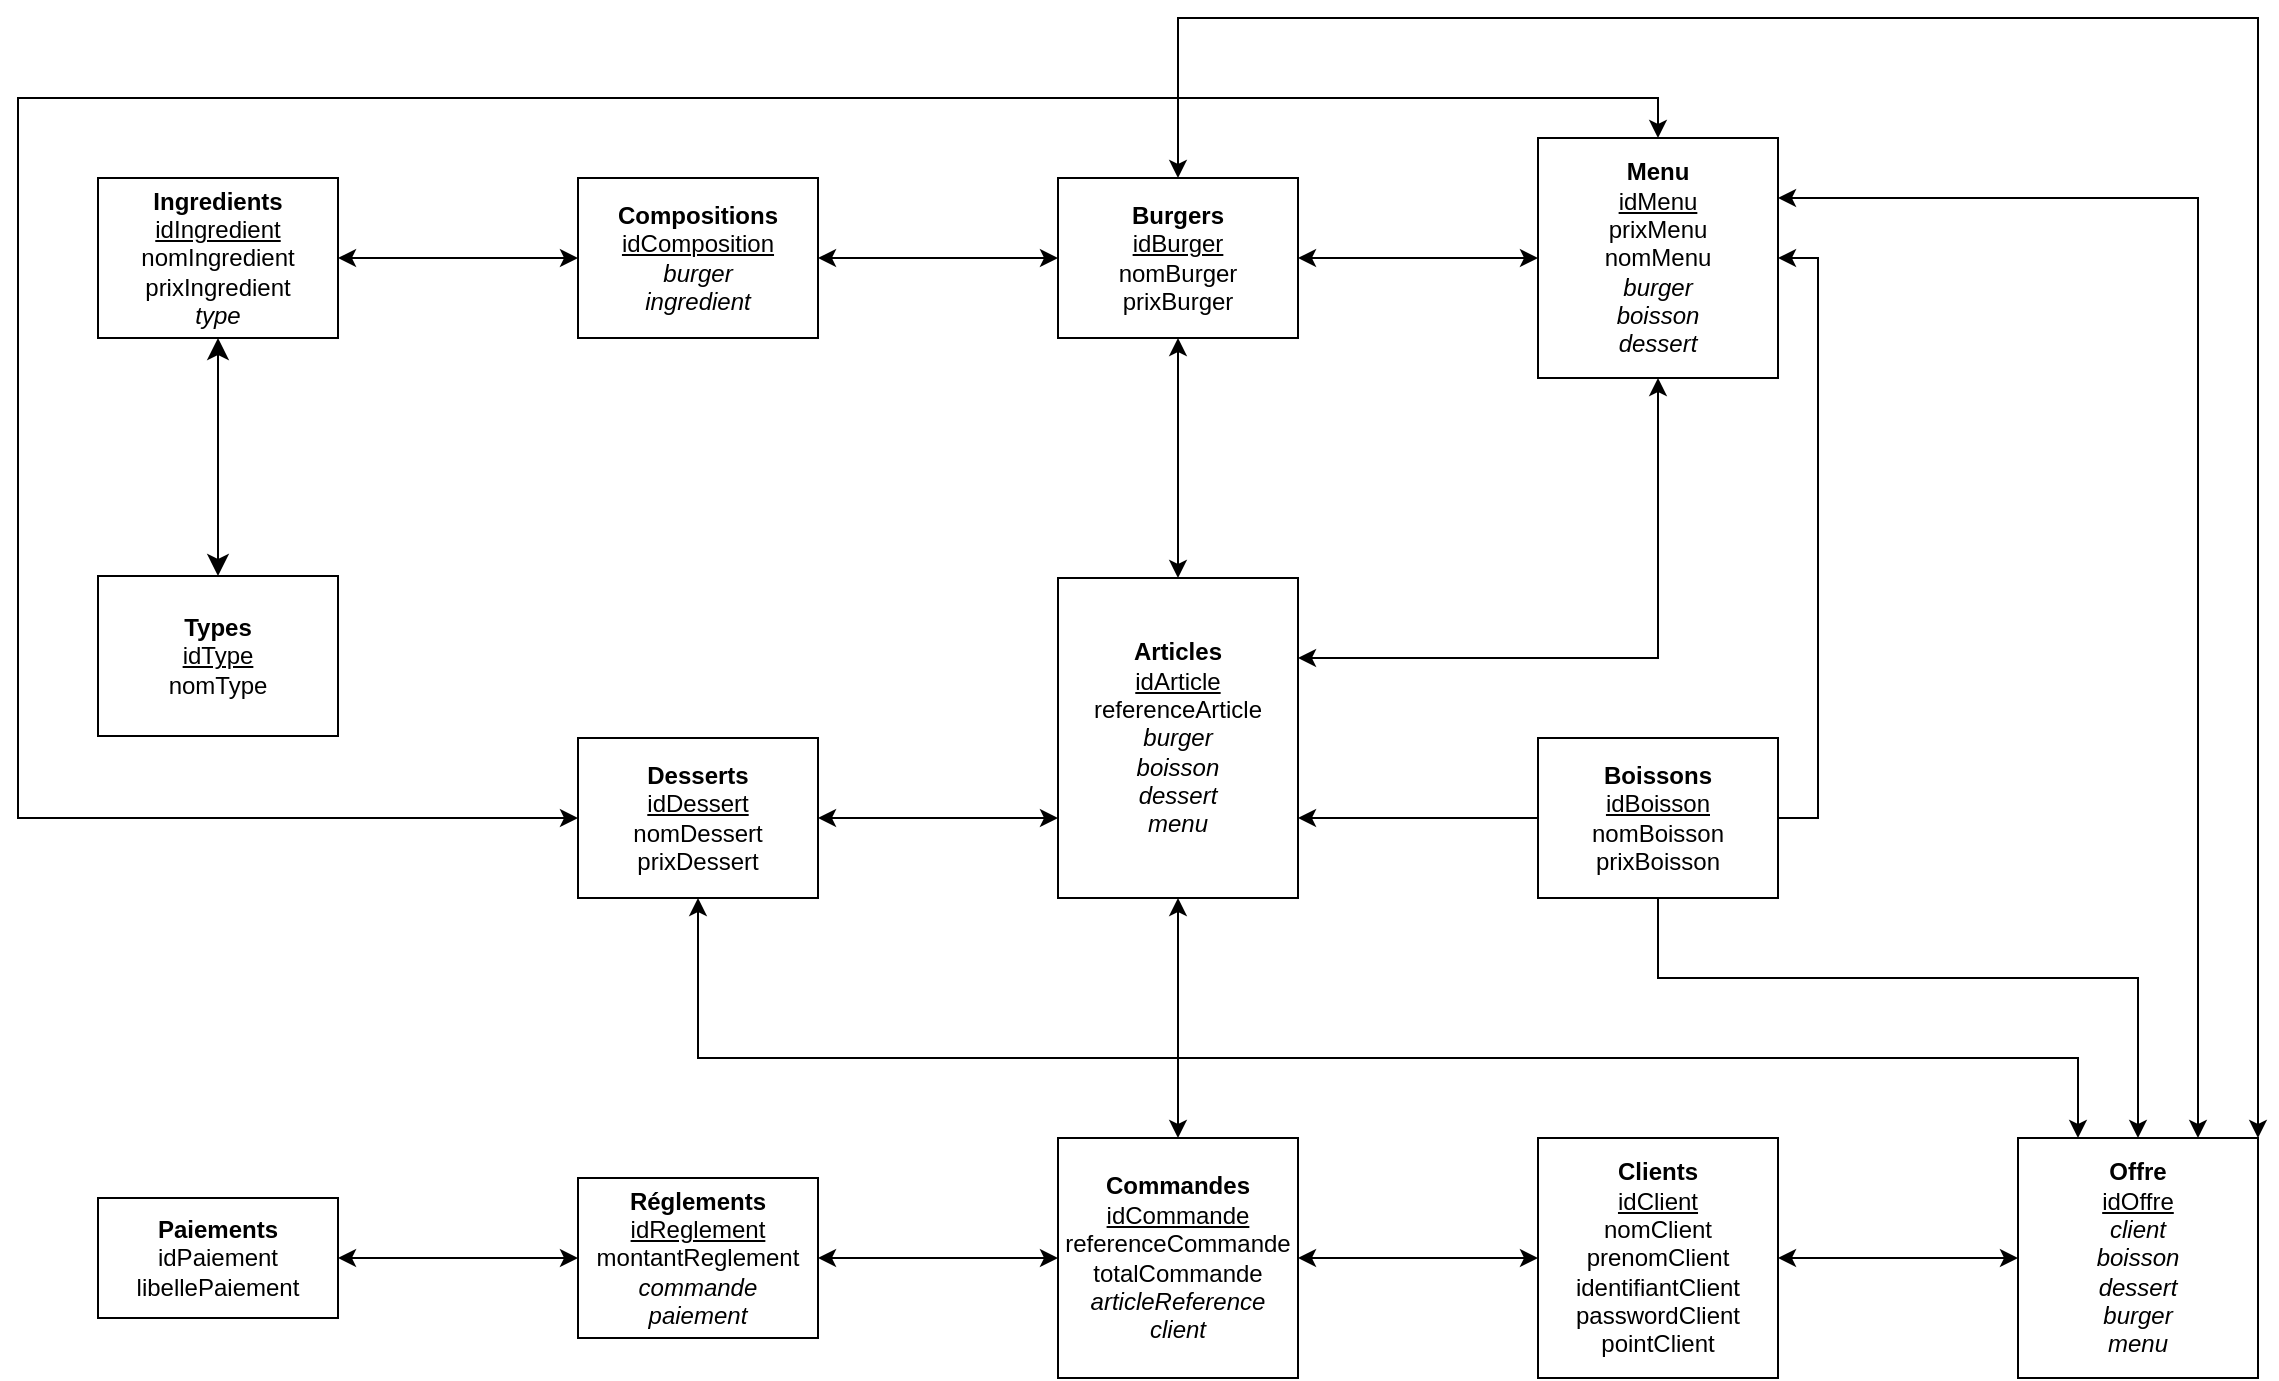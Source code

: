 <mxfile version="22.1.7" type="device">
  <diagram name="Page-1" id="87YEgN-E6SaS6-rmKW1a">
    <mxGraphModel dx="1345" dy="785" grid="1" gridSize="10" guides="1" tooltips="1" connect="1" arrows="1" fold="1" page="1" pageScale="1" pageWidth="1169" pageHeight="827" math="0" shadow="0">
      <root>
        <mxCell id="0" />
        <mxCell id="1" parent="0" />
        <mxCell id="rogAhWqYenKSIJ8CPqKl-28" style="edgeStyle=orthogonalEdgeStyle;rounded=0;orthogonalLoop=1;jettySize=auto;html=1;entryX=1;entryY=0.5;entryDx=0;entryDy=0;startArrow=classic;startFill=1;" edge="1" parent="1" source="rogAhWqYenKSIJ8CPqKl-2" target="rogAhWqYenKSIJ8CPqKl-24">
          <mxGeometry relative="1" as="geometry" />
        </mxCell>
        <mxCell id="rogAhWqYenKSIJ8CPqKl-2" value="&lt;b&gt;Clients&lt;/b&gt;&lt;br&gt;&lt;u&gt;idClient&lt;/u&gt;&lt;br&gt;nomClient&lt;br&gt;prenomClient&lt;br&gt;identifiantClient&lt;br&gt;passwordClient&lt;br&gt;pointClient" style="rounded=0;whiteSpace=wrap;html=1;" vertex="1" parent="1">
          <mxGeometry x="800" y="640" width="120" height="120" as="geometry" />
        </mxCell>
        <mxCell id="rogAhWqYenKSIJ8CPqKl-3" value="&lt;b&gt;Ingredients&lt;/b&gt;&lt;br&gt;&lt;u&gt;idIngredient&lt;/u&gt;&lt;br&gt;nomIngredient&lt;br&gt;prixIngredient&lt;br&gt;&lt;i&gt;type&lt;br&gt;&lt;/i&gt;" style="rounded=0;whiteSpace=wrap;html=1;" vertex="1" parent="1">
          <mxGeometry x="80" y="160" width="120" height="80" as="geometry" />
        </mxCell>
        <mxCell id="rogAhWqYenKSIJ8CPqKl-4" value="&lt;b&gt;Types&lt;br&gt;&lt;/b&gt;&lt;u&gt;idType&lt;br&gt;&lt;/u&gt;nomType" style="rounded=0;whiteSpace=wrap;html=1;" vertex="1" parent="1">
          <mxGeometry x="80" y="359" width="120" height="80" as="geometry" />
        </mxCell>
        <mxCell id="rogAhWqYenKSIJ8CPqKl-8" value="" style="edgeStyle=none;orthogonalLoop=1;jettySize=auto;html=1;endArrow=classic;startArrow=classic;endSize=8;startSize=8;rounded=0;exitX=0.5;exitY=1;exitDx=0;exitDy=0;entryX=0.5;entryY=0;entryDx=0;entryDy=0;" edge="1" parent="1" source="rogAhWqYenKSIJ8CPqKl-3" target="rogAhWqYenKSIJ8CPqKl-4">
          <mxGeometry width="100" relative="1" as="geometry">
            <mxPoint x="130" y="290" as="sourcePoint" />
            <mxPoint x="230" y="290" as="targetPoint" />
            <Array as="points" />
          </mxGeometry>
        </mxCell>
        <mxCell id="rogAhWqYenKSIJ8CPqKl-37" style="edgeStyle=orthogonalEdgeStyle;rounded=0;orthogonalLoop=1;jettySize=auto;html=1;entryX=1;entryY=0.25;entryDx=0;entryDy=0;exitX=0.5;exitY=1;exitDx=0;exitDy=0;startArrow=classic;startFill=1;" edge="1" parent="1" source="rogAhWqYenKSIJ8CPqKl-13" target="rogAhWqYenKSIJ8CPqKl-15">
          <mxGeometry relative="1" as="geometry" />
        </mxCell>
        <mxCell id="rogAhWqYenKSIJ8CPqKl-47" style="edgeStyle=orthogonalEdgeStyle;rounded=0;orthogonalLoop=1;jettySize=auto;html=1;entryX=0.75;entryY=0;entryDx=0;entryDy=0;exitX=1;exitY=0.25;exitDx=0;exitDy=0;startArrow=classic;startFill=1;" edge="1" parent="1" source="rogAhWqYenKSIJ8CPqKl-13" target="rogAhWqYenKSIJ8CPqKl-44">
          <mxGeometry relative="1" as="geometry" />
        </mxCell>
        <mxCell id="rogAhWqYenKSIJ8CPqKl-13" value="&lt;b&gt;Menu&lt;/b&gt;&lt;br&gt;&lt;u&gt;idMenu&lt;br&gt;&lt;/u&gt;prixMenu&lt;br&gt;nomMenu&lt;br&gt;&lt;i&gt;burger&lt;br&gt;boisson&lt;br&gt;dessert&lt;/i&gt;" style="rounded=0;whiteSpace=wrap;html=1;" vertex="1" parent="1">
          <mxGeometry x="800" y="140" width="120" height="120" as="geometry" />
        </mxCell>
        <mxCell id="rogAhWqYenKSIJ8CPqKl-26" style="edgeStyle=orthogonalEdgeStyle;rounded=0;orthogonalLoop=1;jettySize=auto;html=1;entryX=0.5;entryY=0;entryDx=0;entryDy=0;startArrow=classic;startFill=1;" edge="1" parent="1" source="rogAhWqYenKSIJ8CPqKl-15" target="rogAhWqYenKSIJ8CPqKl-24">
          <mxGeometry relative="1" as="geometry" />
        </mxCell>
        <mxCell id="rogAhWqYenKSIJ8CPqKl-15" value="&lt;b&gt;Articles&lt;/b&gt;&lt;br&gt;&lt;u&gt;idArticle&lt;br&gt;&lt;/u&gt;referenceArticle&lt;i&gt;&lt;br&gt;burger&lt;br&gt;boisson&lt;br&gt;dessert&lt;br&gt;menu&lt;/i&gt;" style="rounded=0;whiteSpace=wrap;html=1;" vertex="1" parent="1">
          <mxGeometry x="560" y="360" width="120" height="160" as="geometry" />
        </mxCell>
        <mxCell id="rogAhWqYenKSIJ8CPqKl-35" style="edgeStyle=orthogonalEdgeStyle;rounded=0;orthogonalLoop=1;jettySize=auto;html=1;entryX=0;entryY=0.5;entryDx=0;entryDy=0;startArrow=classic;startFill=1;" edge="1" parent="1" source="rogAhWqYenKSIJ8CPqKl-16" target="rogAhWqYenKSIJ8CPqKl-13">
          <mxGeometry relative="1" as="geometry" />
        </mxCell>
        <mxCell id="rogAhWqYenKSIJ8CPqKl-49" style="edgeStyle=orthogonalEdgeStyle;rounded=0;orthogonalLoop=1;jettySize=auto;html=1;entryX=1;entryY=0;entryDx=0;entryDy=0;startArrow=classic;startFill=1;" edge="1" parent="1" source="rogAhWqYenKSIJ8CPqKl-16" target="rogAhWqYenKSIJ8CPqKl-44">
          <mxGeometry relative="1" as="geometry">
            <Array as="points">
              <mxPoint x="620" y="80" />
              <mxPoint x="1160" y="80" />
            </Array>
          </mxGeometry>
        </mxCell>
        <mxCell id="rogAhWqYenKSIJ8CPqKl-16" value="&lt;b&gt;Burgers&lt;/b&gt;&lt;br&gt;&lt;u&gt;idBurger&lt;/u&gt;&lt;br&gt;nomBurger&lt;br&gt;prixBurger" style="rounded=0;whiteSpace=wrap;html=1;" vertex="1" parent="1">
          <mxGeometry x="560" y="160" width="120" height="80" as="geometry" />
        </mxCell>
        <mxCell id="rogAhWqYenKSIJ8CPqKl-17" value="&lt;b&gt;Compositions&lt;/b&gt;&lt;br&gt;&lt;u&gt;idComposition&lt;/u&gt;&lt;br&gt;&lt;i&gt;burger&lt;/i&gt;&lt;br&gt;&lt;i&gt;ingredient&lt;/i&gt;" style="rounded=0;whiteSpace=wrap;html=1;" vertex="1" parent="1">
          <mxGeometry x="320" y="160" width="120" height="80" as="geometry" />
        </mxCell>
        <mxCell id="rogAhWqYenKSIJ8CPqKl-19" value="" style="endArrow=classic;startArrow=classic;html=1;rounded=0;exitX=1;exitY=0.5;exitDx=0;exitDy=0;entryX=0;entryY=0.5;entryDx=0;entryDy=0;" edge="1" parent="1" source="rogAhWqYenKSIJ8CPqKl-3" target="rogAhWqYenKSIJ8CPqKl-17">
          <mxGeometry width="50" height="50" relative="1" as="geometry">
            <mxPoint x="390" y="330" as="sourcePoint" />
            <mxPoint x="440" y="280" as="targetPoint" />
          </mxGeometry>
        </mxCell>
        <mxCell id="rogAhWqYenKSIJ8CPqKl-20" value="" style="endArrow=classic;startArrow=classic;html=1;rounded=0;entryX=0;entryY=0.5;entryDx=0;entryDy=0;exitX=1;exitY=0.5;exitDx=0;exitDy=0;" edge="1" parent="1" source="rogAhWqYenKSIJ8CPqKl-17" target="rogAhWqYenKSIJ8CPqKl-16">
          <mxGeometry width="50" height="50" relative="1" as="geometry">
            <mxPoint x="430" y="310" as="sourcePoint" />
            <mxPoint x="480" y="260" as="targetPoint" />
          </mxGeometry>
        </mxCell>
        <mxCell id="rogAhWqYenKSIJ8CPqKl-21" value="" style="endArrow=classic;startArrow=classic;html=1;rounded=0;entryX=0.5;entryY=1;entryDx=0;entryDy=0;" edge="1" parent="1" source="rogAhWqYenKSIJ8CPqKl-15" target="rogAhWqYenKSIJ8CPqKl-16">
          <mxGeometry width="50" height="50" relative="1" as="geometry">
            <mxPoint x="630" y="330" as="sourcePoint" />
            <mxPoint x="520" y="280" as="targetPoint" />
          </mxGeometry>
        </mxCell>
        <mxCell id="rogAhWqYenKSIJ8CPqKl-32" style="edgeStyle=orthogonalEdgeStyle;rounded=0;orthogonalLoop=1;jettySize=auto;html=1;entryX=1;entryY=0.75;entryDx=0;entryDy=0;" edge="1" parent="1" source="rogAhWqYenKSIJ8CPqKl-22" target="rogAhWqYenKSIJ8CPqKl-15">
          <mxGeometry relative="1" as="geometry" />
        </mxCell>
        <mxCell id="rogAhWqYenKSIJ8CPqKl-42" style="edgeStyle=orthogonalEdgeStyle;rounded=0;orthogonalLoop=1;jettySize=auto;html=1;entryX=1;entryY=0.5;entryDx=0;entryDy=0;" edge="1" parent="1" source="rogAhWqYenKSIJ8CPqKl-22" target="rogAhWqYenKSIJ8CPqKl-13">
          <mxGeometry relative="1" as="geometry">
            <Array as="points">
              <mxPoint x="940" y="480" />
              <mxPoint x="940" y="200" />
            </Array>
          </mxGeometry>
        </mxCell>
        <mxCell id="rogAhWqYenKSIJ8CPqKl-46" style="edgeStyle=orthogonalEdgeStyle;rounded=0;orthogonalLoop=1;jettySize=auto;html=1;entryX=0.5;entryY=0;entryDx=0;entryDy=0;" edge="1" parent="1" source="rogAhWqYenKSIJ8CPqKl-22" target="rogAhWqYenKSIJ8CPqKl-44">
          <mxGeometry relative="1" as="geometry">
            <Array as="points">
              <mxPoint x="860" y="560" />
              <mxPoint x="1100" y="560" />
            </Array>
          </mxGeometry>
        </mxCell>
        <mxCell id="rogAhWqYenKSIJ8CPqKl-22" value="&lt;b&gt;Boissons&lt;/b&gt;&lt;br&gt;&lt;u&gt;idBoisson&lt;br&gt;&lt;/u&gt;nomBoisson&lt;br&gt;prixBoisson" style="rounded=0;whiteSpace=wrap;html=1;" vertex="1" parent="1">
          <mxGeometry x="800" y="440" width="120" height="80" as="geometry" />
        </mxCell>
        <mxCell id="rogAhWqYenKSIJ8CPqKl-24" value="&lt;b&gt;Commandes&lt;/b&gt;&lt;br&gt;&lt;u&gt;idCommande&lt;br&gt;&lt;/u&gt;referenceCommande&lt;br&gt;totalCommande&lt;br&gt;&lt;i&gt;articleReference&lt;br&gt;client&lt;br&gt;&lt;/i&gt;" style="rounded=0;whiteSpace=wrap;html=1;" vertex="1" parent="1">
          <mxGeometry x="560" y="640" width="120" height="120" as="geometry" />
        </mxCell>
        <mxCell id="rogAhWqYenKSIJ8CPqKl-34" style="edgeStyle=orthogonalEdgeStyle;rounded=0;orthogonalLoop=1;jettySize=auto;html=1;entryX=0;entryY=0.75;entryDx=0;entryDy=0;startArrow=classic;startFill=1;" edge="1" parent="1" source="rogAhWqYenKSIJ8CPqKl-29" target="rogAhWqYenKSIJ8CPqKl-15">
          <mxGeometry relative="1" as="geometry" />
        </mxCell>
        <mxCell id="rogAhWqYenKSIJ8CPqKl-43" style="edgeStyle=orthogonalEdgeStyle;rounded=0;orthogonalLoop=1;jettySize=auto;html=1;entryX=0.5;entryY=0;entryDx=0;entryDy=0;startArrow=classic;startFill=1;" edge="1" parent="1" source="rogAhWqYenKSIJ8CPqKl-29" target="rogAhWqYenKSIJ8CPqKl-13">
          <mxGeometry relative="1" as="geometry">
            <Array as="points">
              <mxPoint x="40" y="480" />
              <mxPoint x="40" y="120" />
              <mxPoint x="860" y="120" />
            </Array>
          </mxGeometry>
        </mxCell>
        <mxCell id="rogAhWqYenKSIJ8CPqKl-48" style="edgeStyle=orthogonalEdgeStyle;rounded=0;orthogonalLoop=1;jettySize=auto;html=1;entryX=0.25;entryY=0;entryDx=0;entryDy=0;startArrow=classic;startFill=1;" edge="1" parent="1" source="rogAhWqYenKSIJ8CPqKl-29" target="rogAhWqYenKSIJ8CPqKl-44">
          <mxGeometry relative="1" as="geometry">
            <Array as="points">
              <mxPoint x="380" y="600" />
              <mxPoint x="1070" y="600" />
            </Array>
          </mxGeometry>
        </mxCell>
        <mxCell id="rogAhWqYenKSIJ8CPqKl-29" value="&lt;b&gt;Desserts&lt;/b&gt;&lt;br&gt;&lt;u&gt;idDessert&lt;/u&gt;&lt;br&gt;nomDessert&lt;br&gt;prixDessert" style="rounded=0;whiteSpace=wrap;html=1;" vertex="1" parent="1">
          <mxGeometry x="320" y="440" width="120" height="80" as="geometry" />
        </mxCell>
        <mxCell id="rogAhWqYenKSIJ8CPqKl-41" style="edgeStyle=orthogonalEdgeStyle;rounded=0;orthogonalLoop=1;jettySize=auto;html=1;startArrow=classic;startFill=1;" edge="1" parent="1" source="rogAhWqYenKSIJ8CPqKl-38" target="rogAhWqYenKSIJ8CPqKl-24">
          <mxGeometry relative="1" as="geometry" />
        </mxCell>
        <mxCell id="rogAhWqYenKSIJ8CPqKl-38" value="&lt;b&gt;Réglements&lt;/b&gt;&lt;br&gt;&lt;u&gt;idReglement&lt;/u&gt;&lt;br&gt;montantReglement&lt;br&gt;&lt;i style=&quot;border-color: var(--border-color);&quot;&gt;commande&lt;/i&gt;&lt;br&gt;&lt;i&gt;paiement&lt;br&gt;&lt;/i&gt;" style="rounded=0;whiteSpace=wrap;html=1;" vertex="1" parent="1">
          <mxGeometry x="320" y="660" width="120" height="80" as="geometry" />
        </mxCell>
        <mxCell id="rogAhWqYenKSIJ8CPqKl-40" style="edgeStyle=orthogonalEdgeStyle;rounded=0;orthogonalLoop=1;jettySize=auto;html=1;entryX=0;entryY=0.5;entryDx=0;entryDy=0;startArrow=classic;startFill=1;" edge="1" parent="1" source="rogAhWqYenKSIJ8CPqKl-39" target="rogAhWqYenKSIJ8CPqKl-38">
          <mxGeometry relative="1" as="geometry" />
        </mxCell>
        <mxCell id="rogAhWqYenKSIJ8CPqKl-39" value="&lt;b&gt;Paiements&lt;/b&gt;&lt;br&gt;idPaiement&lt;br&gt;libellePaiement" style="rounded=0;whiteSpace=wrap;html=1;" vertex="1" parent="1">
          <mxGeometry x="80" y="670" width="120" height="60" as="geometry" />
        </mxCell>
        <mxCell id="rogAhWqYenKSIJ8CPqKl-45" style="edgeStyle=orthogonalEdgeStyle;rounded=0;orthogonalLoop=1;jettySize=auto;html=1;entryX=1;entryY=0.5;entryDx=0;entryDy=0;startArrow=classic;startFill=1;" edge="1" parent="1" source="rogAhWqYenKSIJ8CPqKl-44" target="rogAhWqYenKSIJ8CPqKl-2">
          <mxGeometry relative="1" as="geometry" />
        </mxCell>
        <mxCell id="rogAhWqYenKSIJ8CPqKl-44" value="&lt;b&gt;Offre&lt;/b&gt;&lt;br&gt;&lt;u&gt;idOffre&lt;/u&gt;&lt;br&gt;&lt;i&gt;client&lt;br&gt;boisson&lt;br&gt;dessert&lt;br&gt;burger&lt;br&gt;menu&lt;/i&gt;" style="rounded=0;whiteSpace=wrap;html=1;" vertex="1" parent="1">
          <mxGeometry x="1040" y="640" width="120" height="120" as="geometry" />
        </mxCell>
      </root>
    </mxGraphModel>
  </diagram>
</mxfile>

